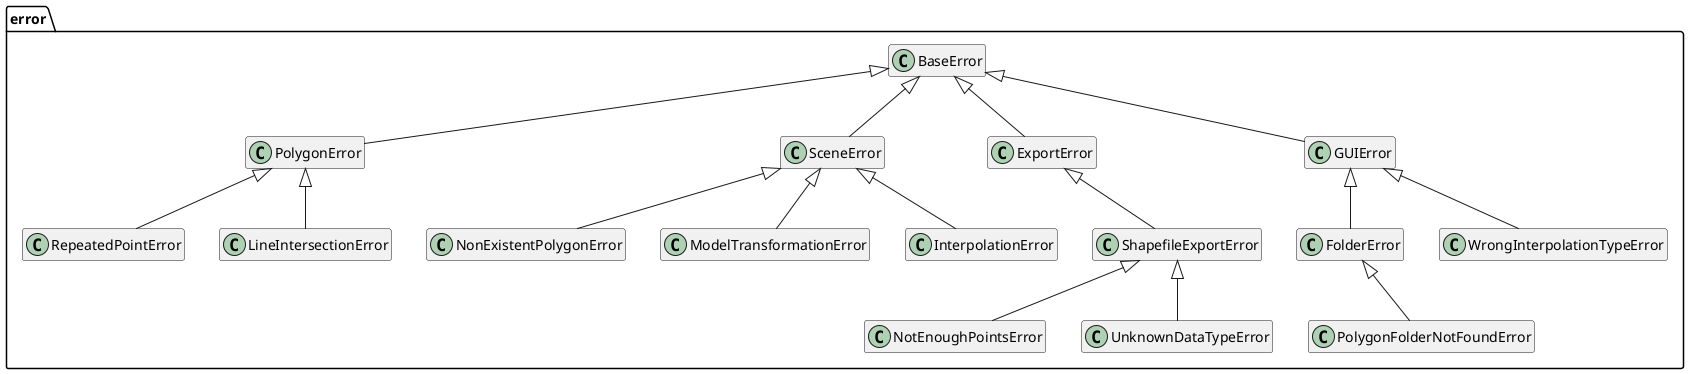 @startuml

!startsub INTERNAL
package error {
    class BaseError
    class PolygonError
    class RepeatedPointError
    class LineIntersectionError
    class NonExistentPolygonError
    class SceneError
    class ExportError
    class ShapefileExportError
    class NotEnoughPointsError
    class FolderError
    class GUIError
    class PolygonFolderNotFoundError
    class UnknownDataTypeError
    class WrongInterpolationTypeError
    class ModelTransformationError
    class InterpolationError
}

BaseError <|-- SceneError
BaseError <|-- PolygonError
BaseError <|-- ExportError
BaseError <|-- GUIError

PolygonError <|-- RepeatedPointError
PolygonError <|-- LineIntersectionError
SceneError <|-- NonExistentPolygonError
ExportError <|-- ShapefileExportError
ShapefileExportError <|-- NotEnoughPointsError
ShapefileExportError <|-- UnknownDataTypeError
GUIError <|-- WrongInterpolationTypeError
GUIError <|-- FolderError
FolderError <|-- PolygonFolderNotFoundError
SceneError <|-- ModelTransformationError
SceneError <|-- InterpolationError
!endsub
hide members

!if (%false())
    !startsub EXTERNAL
'        Engine .> RepeatedPointError
'        Controller .> LineIntersectionError
'        Controller .> RepeatedPointError
'        model.Polygon .> LineIntersectionError
'        Polygon .> RepeatedPointError
'        ShapefileExporter -u.> NotEnoughPointsError
'        ShapefileExporter -u.> UnknownDataTypeError
'        Tools .> NotEnoughPointsError
'        GUIManager .> WrongInterpolationTypeError
'        PolygonFolderManager .> PolygonFolderNotFoundError
'        Scene -u.> NonExistentPolygonError
    !endsub
!endif

'src.engine.Engine .> LineIntersectionError
'src.engine.Engine .> RepeatedPointError
'src.controller.Controller .> LineIntersectionError
'src.controller.Controller .> RepeatedPointError
'src.engine.scene.model.Polygon .> LineIntersectionError
'src.engine.scene.model.Polygon .> RepeatedPointError
'src.output.ShapefileExporter -u.> NotEnoughPointsError
'src.output.ShapefileExporter -u.> UnknownDataTypeError
'src.engine.GUI.frames.Tools .> NotEnoughPointsError
'src.engine.GUI.GUIManager .> WrongInterpolationTypeError
'src.engine.GUI.PolygonFolderManager .> PolygonFolderNotFoundError
'src.engine.scene.Scene -u.> NonExistentPolygonError
@enduml